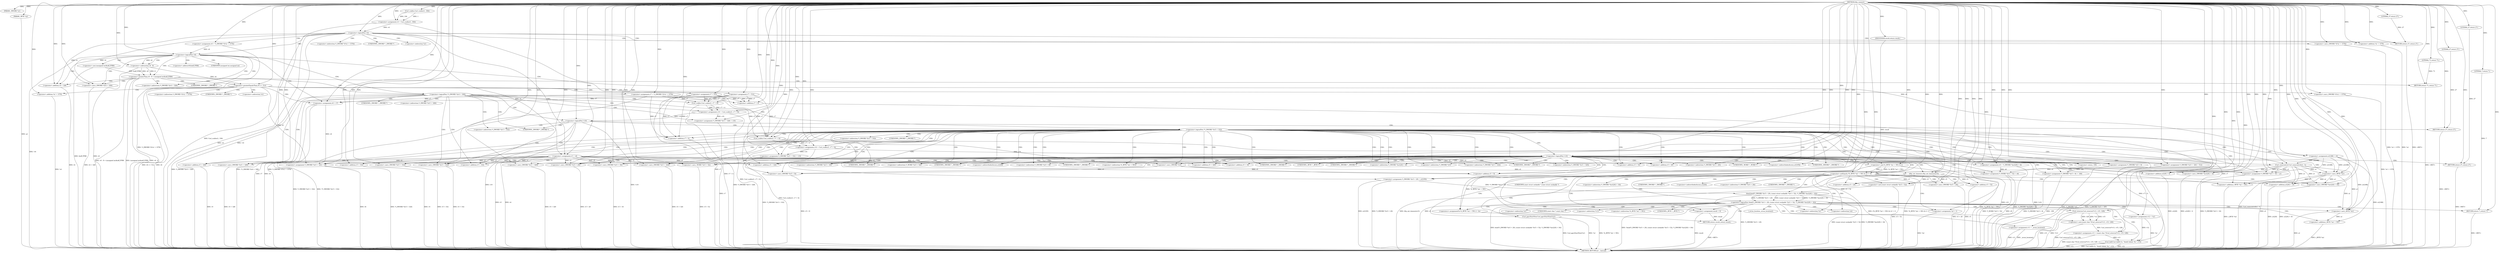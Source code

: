 digraph tftp_connect {  
"1000113" [label = "(METHOD,tftp_connect)" ]
"1000407" [label = "(METHOD_RETURN,int __fastcall)" ]
"1000114" [label = "(PARAM,_DWORD *a1)" ]
"1000115" [label = "(PARAM,_BYTE *a2)" ]
"1000129" [label = "(<operator>.assignment,v4 = Curl_ccalloc(1, 336))" ]
"1000131" [label = "(Curl_ccalloc,Curl_ccalloc(1, 336))" ]
"1000134" [label = "(<operator>.assignment,a1[188] = v4)" ]
"1000140" [label = "(<operator>.logicalNot,!v4)" ]
"1000142" [label = "(RETURN,return 27;,return 27;)" ]
"1000143" [label = "(LITERAL,27,return 27;)" ]
"1000144" [label = "(<operator>.assignment,v5 = v4)" ]
"1000147" [label = "(<operator>.assignment,v6 = *(_DWORD *)(*a1 + 1576))" ]
"1000150" [label = "(<operator>.cast,(_DWORD *)(*a1 + 1576))" ]
"1000152" [label = "(<operator>.addition,*a1 + 1576)" ]
"1000157" [label = "(<operator>.logicalNot,!v6)" ]
"1000160" [label = "(<operator>.assignment,v7 = 512)" ]
"1000164" [label = "(<operator>.assignment,v6 = v7)" ]
"1000169" [label = "(<operator>.greaterThan,v6 - 8 > (unsigned int)&off_FFB0)" ]
"1000170" [label = "(<operator>.subtraction,v6 - 8)" ]
"1000173" [label = "(<operator>.cast,(unsigned int)&off_FFB0)" ]
"1000177" [label = "(RETURN,return 71;,return 71;)" ]
"1000178" [label = "(LITERAL,71,return 71;)" ]
"1000180" [label = "(<operator>.greaterEqualsThan,v6 >= 512)" ]
"1000184" [label = "(<operator>.assignment,v7 = *(_DWORD *)(*a1 + 1576))" ]
"1000187" [label = "(<operator>.cast,(_DWORD *)(*a1 + 1576))" ]
"1000189" [label = "(<operator>.addition,*a1 + 1576)" ]
"1000194" [label = "(<operator>.assignment,v7 = 512)" ]
"1000199" [label = "(<operator>.logicalNot,!*(_DWORD *)(v4 + 328))" ]
"1000201" [label = "(<operator>.cast,(_DWORD *)(v4 + 328))" ]
"1000203" [label = "(<operator>.addition,v4 + 328)" ]
"1000207" [label = "(<operator>.assignment,v10 = Curl_ccalloc(1, v7 + 4))" ]
"1000209" [label = "(Curl_ccalloc,Curl_ccalloc(1, v7 + 4))" ]
"1000211" [label = "(<operator>.addition,v7 + 4)" ]
"1000214" [label = "(<operator>.assignment,*(_DWORD *)(v5 + 328) = v10)" ]
"1000216" [label = "(<operator>.cast,(_DWORD *)(v5 + 328))" ]
"1000218" [label = "(<operator>.addition,v5 + 328)" ]
"1000223" [label = "(<operator>.logicalNot,!v10)" ]
"1000225" [label = "(RETURN,return 27;,return 27;)" ]
"1000226" [label = "(LITERAL,27,return 27;)" ]
"1000228" [label = "(<operator>.logicalNot,!*(_DWORD *)(v5 + 332))" ]
"1000230" [label = "(<operator>.cast,(_DWORD *)(v5 + 332))" ]
"1000232" [label = "(<operator>.addition,v5 + 332)" ]
"1000236" [label = "(<operator>.assignment,v14 = Curl_ccalloc(1, v7 + 4))" ]
"1000238" [label = "(Curl_ccalloc,Curl_ccalloc(1, v7 + 4))" ]
"1000240" [label = "(<operator>.addition,v7 + 4)" ]
"1000243" [label = "(<operator>.assignment,*(_DWORD *)(v5 + 332) = v14)" ]
"1000245" [label = "(<operator>.cast,(_DWORD *)(v5 + 332))" ]
"1000247" [label = "(<operator>.addition,v5 + 332)" ]
"1000252" [label = "(<operator>.logicalNot,!v14)" ]
"1000254" [label = "(RETURN,return 27;,return 27;)" ]
"1000255" [label = "(LITERAL,27,return 27;)" ]
"1000256" [label = "(Curl_conncontrol,Curl_conncontrol(a1, 1))" ]
"1000259" [label = "(<operator>.assignment,v8 = *(_DWORD *)(a1[20] + 4))" ]
"1000262" [label = "(<operator>.cast,(_DWORD *)(a1[20] + 4))" ]
"1000264" [label = "(<operator>.addition,a1[20] + 4)" ]
"1000269" [label = "(<operator>.assignment,*(_DWORD *)(v5 + 20) = a1[105])" ]
"1000271" [label = "(<operator>.cast,(_DWORD *)(v5 + 20))" ]
"1000273" [label = "(<operator>.addition,v5 + 20)" ]
"1000279" [label = "(<operator>.assignment,*(_DWORD *)(v5 + 320) = 512)" ]
"1000281" [label = "(<operator>.cast,(_DWORD *)(v5 + 320))" ]
"1000283" [label = "(<operator>.addition,v5 + 320)" ]
"1000287" [label = "(<operator>.assignment,*(_DWORD *)(v5 + 16) = a1)" ]
"1000289" [label = "(<operator>.cast,(_DWORD *)(v5 + 16))" ]
"1000291" [label = "(<operator>.addition,v5 + 16)" ]
"1000295" [label = "(<operator>.assignment,*(_WORD *)(v5 + 52) = v8)" ]
"1000297" [label = "(<operator>.cast,(_WORD *)(v5 + 52))" ]
"1000299" [label = "(<operator>.addition,v5 + 52)" ]
"1000303" [label = "(<operator>.assignment,*(_DWORD *)(v5 + 324) = v6)" ]
"1000305" [label = "(<operator>.cast,(_DWORD *)(v5 + 324))" ]
"1000307" [label = "(<operator>.addition,v5 + 324)" ]
"1000311" [label = "(<operator>.assignment,*(_DWORD *)v5 = 0)" ]
"1000313" [label = "(<operator>.cast,(_DWORD *)v5)" ]
"1000317" [label = "(<operator>.assignment,*(_DWORD *)(v5 + 8) = -100)" ]
"1000319" [label = "(<operator>.cast,(_DWORD *)(v5 + 8))" ]
"1000321" [label = "(<operator>.addition,v5 + 8)" ]
"1000324" [label = "(<operator>.minus,-100)" ]
"1000326" [label = "(tftp_set_timeouts,tftp_set_timeouts(v5))" ]
"1000329" [label = "(<operator>.notEquals,(*((_BYTE *)a1 + 591) & 2) != 0)" ]
"1000330" [label = "(<operator>.and,*((_BYTE *)a1 + 591) & 2)" ]
"1000332" [label = "(<operator>.addition,(_BYTE *)a1 + 591)" ]
"1000333" [label = "(<operator>.cast,(_BYTE *)a1)" ]
"1000341" [label = "(Curl_pgrsStartNow,Curl_pgrsStartNow(*a1))" ]
"1000344" [label = "(<operator>.assignment,result = 0)" ]
"1000347" [label = "(<operator>.assignment,*a2 = 1)" ]
"1000351" [label = "(RETURN,return result;,return result;)" ]
"1000352" [label = "(IDENTIFIER,result,return result;)" ]
"1000354" [label = "(<operator>.logicalNot,!bind(*(_DWORD *)(v5 + 20), (const struct sockaddr *)(v5 + 52), *(_DWORD *)(a1[20] + 16)))" ]
"1000355" [label = "(bind,bind(*(_DWORD *)(v5 + 20), (const struct sockaddr *)(v5 + 52), *(_DWORD *)(a1[20] + 16)))" ]
"1000357" [label = "(<operator>.cast,(_DWORD *)(v5 + 20))" ]
"1000359" [label = "(<operator>.addition,v5 + 20)" ]
"1000362" [label = "(<operator>.cast,(const struct sockaddr *)(v5 + 52))" ]
"1000364" [label = "(<operator>.addition,v5 + 52)" ]
"1000368" [label = "(<operator>.cast,(_DWORD *)(a1[20] + 16))" ]
"1000370" [label = "(<operator>.addition,a1[20] + 16)" ]
"1000376" [label = "(<operators>.assignmentOr,*((_BYTE *)a1 + 591) |= 2u)" ]
"1000378" [label = "(<operator>.addition,(_BYTE *)a1 + 591)" ]
"1000379" [label = "(<operator>.cast,(_BYTE *)a1)" ]
"1000385" [label = "(<operator>.assignment,v11 = _errno_location())" ]
"1000388" [label = "(<operator>.assignment,v12 = *a1)" ]
"1000392" [label = "(<operator>.assignment,v13 = (const char *)Curl_strerror(*v11, v15, 128))" ]
"1000394" [label = "(<operator>.cast,(const char *)Curl_strerror(*v11, v15, 128))" ]
"1000396" [label = "(Curl_strerror,Curl_strerror(*v11, v15, 128))" ]
"1000401" [label = "(Curl_failf,Curl_failf(v12, \"bind() failed; %s\", v13))" ]
"1000405" [label = "(RETURN,return 7;,return 7;)" ]
"1000406" [label = "(LITERAL,7,return 7;)" ]
"1000149" [label = "(<operator>.indirection,*(_DWORD *)(*a1 + 1576))" ]
"1000151" [label = "(UNKNOWN,_DWORD *,_DWORD *)" ]
"1000153" [label = "(<operator>.indirection,*a1)" ]
"1000174" [label = "(UNKNOWN,unsigned int,unsigned int)" ]
"1000175" [label = "(<operator>.addressOf,&off_FFB0)" ]
"1000186" [label = "(<operator>.indirection,*(_DWORD *)(*a1 + 1576))" ]
"1000188" [label = "(UNKNOWN,_DWORD *,_DWORD *)" ]
"1000190" [label = "(<operator>.indirection,*a1)" ]
"1000200" [label = "(<operator>.indirection,*(_DWORD *)(v4 + 328))" ]
"1000202" [label = "(UNKNOWN,_DWORD *,_DWORD *)" ]
"1000215" [label = "(<operator>.indirection,*(_DWORD *)(v5 + 328))" ]
"1000217" [label = "(UNKNOWN,_DWORD *,_DWORD *)" ]
"1000229" [label = "(<operator>.indirection,*(_DWORD *)(v5 + 332))" ]
"1000231" [label = "(UNKNOWN,_DWORD *,_DWORD *)" ]
"1000244" [label = "(<operator>.indirection,*(_DWORD *)(v5 + 332))" ]
"1000246" [label = "(UNKNOWN,_DWORD *,_DWORD *)" ]
"1000261" [label = "(<operator>.indirection,*(_DWORD *)(a1[20] + 4))" ]
"1000263" [label = "(UNKNOWN,_DWORD *,_DWORD *)" ]
"1000265" [label = "(<operator>.indirectIndexAccess,a1[20])" ]
"1000270" [label = "(<operator>.indirection,*(_DWORD *)(v5 + 20))" ]
"1000272" [label = "(UNKNOWN,_DWORD *,_DWORD *)" ]
"1000276" [label = "(<operator>.indirectIndexAccess,a1[105])" ]
"1000280" [label = "(<operator>.indirection,*(_DWORD *)(v5 + 320))" ]
"1000282" [label = "(UNKNOWN,_DWORD *,_DWORD *)" ]
"1000288" [label = "(<operator>.indirection,*(_DWORD *)(v5 + 16))" ]
"1000290" [label = "(UNKNOWN,_DWORD *,_DWORD *)" ]
"1000296" [label = "(<operator>.indirection,*(_WORD *)(v5 + 52))" ]
"1000298" [label = "(UNKNOWN,_WORD *,_WORD *)" ]
"1000304" [label = "(<operator>.indirection,*(_DWORD *)(v5 + 324))" ]
"1000306" [label = "(UNKNOWN,_DWORD *,_DWORD *)" ]
"1000312" [label = "(<operator>.indirection,*(_DWORD *)v5)" ]
"1000314" [label = "(UNKNOWN,_DWORD *,_DWORD *)" ]
"1000318" [label = "(<operator>.indirection,*(_DWORD *)(v5 + 8))" ]
"1000320" [label = "(UNKNOWN,_DWORD *,_DWORD *)" ]
"1000331" [label = "(<operator>.indirection,*((_BYTE *)a1 + 591))" ]
"1000334" [label = "(UNKNOWN,_BYTE *,_BYTE *)" ]
"1000342" [label = "(<operator>.indirection,*a1)" ]
"1000348" [label = "(<operator>.indirection,*a2)" ]
"1000356" [label = "(<operator>.indirection,*(_DWORD *)(v5 + 20))" ]
"1000358" [label = "(UNKNOWN,_DWORD *,_DWORD *)" ]
"1000363" [label = "(UNKNOWN,const struct sockaddr *,const struct sockaddr *)" ]
"1000367" [label = "(<operator>.indirection,*(_DWORD *)(a1[20] + 16))" ]
"1000369" [label = "(UNKNOWN,_DWORD *,_DWORD *)" ]
"1000371" [label = "(<operator>.indirectIndexAccess,a1[20])" ]
"1000377" [label = "(<operator>.indirection,*((_BYTE *)a1 + 591))" ]
"1000380" [label = "(UNKNOWN,_BYTE *,_BYTE *)" ]
"1000387" [label = "(_errno_location,_errno_location())" ]
"1000390" [label = "(<operator>.indirection,*a1)" ]
"1000395" [label = "(UNKNOWN,const char *,const char *)" ]
"1000397" [label = "(<operator>.indirection,*v11)" ]
  "1000405" -> "1000407"  [ label = "DDG: <RET>"] 
  "1000177" -> "1000407"  [ label = "DDG: <RET>"] 
  "1000142" -> "1000407"  [ label = "DDG: <RET>"] 
  "1000211" -> "1000407"  [ label = "DDG: v7"] 
  "1000326" -> "1000407"  [ label = "DDG: v5"] 
  "1000180" -> "1000407"  [ label = "DDG: v6"] 
  "1000216" -> "1000407"  [ label = "DDG: v5 + 328"] 
  "1000341" -> "1000407"  [ label = "DDG: *a1"] 
  "1000392" -> "1000407"  [ label = "DDG: (const char *)Curl_strerror(*v11, v15, 128)"] 
  "1000199" -> "1000407"  [ label = "DDG: *(_DWORD *)(v4 + 328)"] 
  "1000347" -> "1000407"  [ label = "DDG: *a2"] 
  "1000333" -> "1000407"  [ label = "DDG: a1"] 
  "1000305" -> "1000407"  [ label = "DDG: v5 + 324"] 
  "1000199" -> "1000407"  [ label = "DDG: !*(_DWORD *)(v4 + 328)"] 
  "1000201" -> "1000407"  [ label = "DDG: v4 + 328"] 
  "1000223" -> "1000407"  [ label = "DDG: !v10"] 
  "1000187" -> "1000407"  [ label = "DDG: *a1 + 1576"] 
  "1000164" -> "1000407"  [ label = "DDG: v7"] 
  "1000243" -> "1000407"  [ label = "DDG: *(_DWORD *)(v5 + 332)"] 
  "1000329" -> "1000407"  [ label = "DDG: *((_BYTE *)a1 + 591) & 2"] 
  "1000319" -> "1000407"  [ label = "DDG: v5 + 8"] 
  "1000264" -> "1000407"  [ label = "DDG: a1[20]"] 
  "1000157" -> "1000407"  [ label = "DDG: !v6"] 
  "1000209" -> "1000407"  [ label = "DDG: v7 + 4"] 
  "1000401" -> "1000407"  [ label = "DDG: Curl_failf(v12, \"bind() failed; %s\", v13)"] 
  "1000362" -> "1000407"  [ label = "DDG: v5 + 52"] 
  "1000228" -> "1000407"  [ label = "DDG: *(_DWORD *)(v5 + 332)"] 
  "1000150" -> "1000407"  [ label = "DDG: *a1 + 1576"] 
  "1000256" -> "1000407"  [ label = "DDG: Curl_conncontrol(a1, 1)"] 
  "1000281" -> "1000407"  [ label = "DDG: v5 + 320"] 
  "1000354" -> "1000407"  [ label = "DDG: bind(*(_DWORD *)(v5 + 20), (const struct sockaddr *)(v5 + 52), *(_DWORD *)(a1[20] + 16))"] 
  "1000355" -> "1000407"  [ label = "DDG: *(_DWORD *)(v5 + 20)"] 
  "1000295" -> "1000407"  [ label = "DDG: *(_WORD *)(v5 + 52)"] 
  "1000368" -> "1000407"  [ label = "DDG: a1[20] + 16"] 
  "1000401" -> "1000407"  [ label = "DDG: v12"] 
  "1000269" -> "1000407"  [ label = "DDG: *(_DWORD *)(v5 + 20)"] 
  "1000152" -> "1000407"  [ label = "DDG: *a1"] 
  "1000240" -> "1000407"  [ label = "DDG: v7"] 
  "1000295" -> "1000407"  [ label = "DDG: v8"] 
  "1000385" -> "1000407"  [ label = "DDG: _errno_location()"] 
  "1000341" -> "1000407"  [ label = "DDG: Curl_pgrsStartNow(*a1)"] 
  "1000364" -> "1000407"  [ label = "DDG: v5"] 
  "1000223" -> "1000407"  [ label = "DDG: v10"] 
  "1000147" -> "1000407"  [ label = "DDG: *(_DWORD *)(*a1 + 1576)"] 
  "1000180" -> "1000407"  [ label = "DDG: v6 >= 512"] 
  "1000344" -> "1000407"  [ label = "DDG: result"] 
  "1000203" -> "1000407"  [ label = "DDG: v4"] 
  "1000252" -> "1000407"  [ label = "DDG: v14"] 
  "1000303" -> "1000407"  [ label = "DDG: v6"] 
  "1000245" -> "1000407"  [ label = "DDG: v5 + 332"] 
  "1000189" -> "1000407"  [ label = "DDG: *a1"] 
  "1000214" -> "1000407"  [ label = "DDG: *(_DWORD *)(v5 + 328)"] 
  "1000115" -> "1000407"  [ label = "DDG: a2"] 
  "1000303" -> "1000407"  [ label = "DDG: *(_DWORD *)(v5 + 324)"] 
  "1000355" -> "1000407"  [ label = "DDG: *(_DWORD *)(a1[20] + 16)"] 
  "1000287" -> "1000407"  [ label = "DDG: *(_DWORD *)(v5 + 16)"] 
  "1000230" -> "1000407"  [ label = "DDG: v5 + 332"] 
  "1000357" -> "1000407"  [ label = "DDG: v5 + 20"] 
  "1000129" -> "1000407"  [ label = "DDG: Curl_ccalloc(1, 336)"] 
  "1000259" -> "1000407"  [ label = "DDG: *(_DWORD *)(a1[20] + 4)"] 
  "1000378" -> "1000407"  [ label = "DDG: (_BYTE *)a1"] 
  "1000247" -> "1000407"  [ label = "DDG: v5"] 
  "1000252" -> "1000407"  [ label = "DDG: !v14"] 
  "1000169" -> "1000407"  [ label = "DDG: v6 - 8"] 
  "1000289" -> "1000407"  [ label = "DDG: v5 + 16"] 
  "1000170" -> "1000407"  [ label = "DDG: v6"] 
  "1000207" -> "1000407"  [ label = "DDG: Curl_ccalloc(1, v7 + 4)"] 
  "1000134" -> "1000407"  [ label = "DDG: a1[188]"] 
  "1000140" -> "1000407"  [ label = "DDG: v4"] 
  "1000401" -> "1000407"  [ label = "DDG: v13"] 
  "1000279" -> "1000407"  [ label = "DDG: *(_DWORD *)(v5 + 320)"] 
  "1000228" -> "1000407"  [ label = "DDG: !*(_DWORD *)(v5 + 332)"] 
  "1000329" -> "1000407"  [ label = "DDG: (*((_BYTE *)a1 + 591) & 2) != 0"] 
  "1000271" -> "1000407"  [ label = "DDG: v5 + 20"] 
  "1000376" -> "1000407"  [ label = "DDG: *((_BYTE *)a1 + 591)"] 
  "1000394" -> "1000407"  [ label = "DDG: Curl_strerror(*v11, v15, 128)"] 
  "1000297" -> "1000407"  [ label = "DDG: v5 + 52"] 
  "1000169" -> "1000407"  [ label = "DDG: v6 - 8 > (unsigned int)&off_FFB0"] 
  "1000354" -> "1000407"  [ label = "DDG: !bind(*(_DWORD *)(v5 + 20), (const struct sockaddr *)(v5 + 52), *(_DWORD *)(a1[20] + 16))"] 
  "1000140" -> "1000407"  [ label = "DDG: !v4"] 
  "1000262" -> "1000407"  [ label = "DDG: a1[20] + 4"] 
  "1000144" -> "1000407"  [ label = "DDG: v5"] 
  "1000396" -> "1000407"  [ label = "DDG: *v11"] 
  "1000236" -> "1000407"  [ label = "DDG: Curl_ccalloc(1, v7 + 4)"] 
  "1000169" -> "1000407"  [ label = "DDG: (unsigned int)&off_FFB0"] 
  "1000396" -> "1000407"  [ label = "DDG: v15"] 
  "1000194" -> "1000407"  [ label = "DDG: v7"] 
  "1000317" -> "1000407"  [ label = "DDG: *(_DWORD *)(v5 + 8)"] 
  "1000326" -> "1000407"  [ label = "DDG: tftp_set_timeouts(v5)"] 
  "1000269" -> "1000407"  [ label = "DDG: a1[105]"] 
  "1000173" -> "1000407"  [ label = "DDG: &off_FFB0"] 
  "1000238" -> "1000407"  [ label = "DDG: v7 + 4"] 
  "1000144" -> "1000407"  [ label = "DDG: v4"] 
  "1000379" -> "1000407"  [ label = "DDG: a1"] 
  "1000370" -> "1000407"  [ label = "DDG: a1[20]"] 
  "1000317" -> "1000407"  [ label = "DDG: -100"] 
  "1000311" -> "1000407"  [ label = "DDG: *(_DWORD *)v5"] 
  "1000355" -> "1000407"  [ label = "DDG: (const struct sockaddr *)(v5 + 52)"] 
  "1000385" -> "1000407"  [ label = "DDG: v11"] 
  "1000164" -> "1000407"  [ label = "DDG: v6"] 
  "1000388" -> "1000407"  [ label = "DDG: *a1"] 
  "1000218" -> "1000407"  [ label = "DDG: v5"] 
  "1000184" -> "1000407"  [ label = "DDG: *(_DWORD *)(*a1 + 1576)"] 
  "1000332" -> "1000407"  [ label = "DDG: (_BYTE *)a1"] 
  "1000330" -> "1000407"  [ label = "DDG: *((_BYTE *)a1 + 591)"] 
  "1000351" -> "1000407"  [ label = "DDG: <RET>"] 
  "1000225" -> "1000407"  [ label = "DDG: <RET>"] 
  "1000254" -> "1000407"  [ label = "DDG: <RET>"] 
  "1000113" -> "1000114"  [ label = "DDG: "] 
  "1000113" -> "1000115"  [ label = "DDG: "] 
  "1000131" -> "1000129"  [ label = "DDG: 1"] 
  "1000131" -> "1000129"  [ label = "DDG: 336"] 
  "1000113" -> "1000129"  [ label = "DDG: "] 
  "1000113" -> "1000131"  [ label = "DDG: "] 
  "1000129" -> "1000134"  [ label = "DDG: v4"] 
  "1000113" -> "1000134"  [ label = "DDG: "] 
  "1000113" -> "1000140"  [ label = "DDG: "] 
  "1000129" -> "1000140"  [ label = "DDG: v4"] 
  "1000143" -> "1000142"  [ label = "DDG: 27"] 
  "1000113" -> "1000142"  [ label = "DDG: "] 
  "1000113" -> "1000143"  [ label = "DDG: "] 
  "1000140" -> "1000144"  [ label = "DDG: v4"] 
  "1000113" -> "1000144"  [ label = "DDG: "] 
  "1000113" -> "1000147"  [ label = "DDG: "] 
  "1000113" -> "1000150"  [ label = "DDG: "] 
  "1000113" -> "1000152"  [ label = "DDG: "] 
  "1000147" -> "1000157"  [ label = "DDG: v6"] 
  "1000113" -> "1000157"  [ label = "DDG: "] 
  "1000113" -> "1000160"  [ label = "DDG: "] 
  "1000160" -> "1000164"  [ label = "DDG: v7"] 
  "1000184" -> "1000164"  [ label = "DDG: v7"] 
  "1000113" -> "1000164"  [ label = "DDG: "] 
  "1000170" -> "1000169"  [ label = "DDG: v6"] 
  "1000170" -> "1000169"  [ label = "DDG: 8"] 
  "1000157" -> "1000170"  [ label = "DDG: v6"] 
  "1000113" -> "1000170"  [ label = "DDG: "] 
  "1000173" -> "1000169"  [ label = "DDG: &off_FFB0"] 
  "1000178" -> "1000177"  [ label = "DDG: 71"] 
  "1000113" -> "1000177"  [ label = "DDG: "] 
  "1000113" -> "1000178"  [ label = "DDG: "] 
  "1000170" -> "1000180"  [ label = "DDG: v6"] 
  "1000113" -> "1000180"  [ label = "DDG: "] 
  "1000113" -> "1000184"  [ label = "DDG: "] 
  "1000113" -> "1000187"  [ label = "DDG: "] 
  "1000113" -> "1000189"  [ label = "DDG: "] 
  "1000113" -> "1000194"  [ label = "DDG: "] 
  "1000113" -> "1000201"  [ label = "DDG: "] 
  "1000140" -> "1000201"  [ label = "DDG: v4"] 
  "1000113" -> "1000203"  [ label = "DDG: "] 
  "1000140" -> "1000203"  [ label = "DDG: v4"] 
  "1000209" -> "1000207"  [ label = "DDG: 1"] 
  "1000209" -> "1000207"  [ label = "DDG: v7 + 4"] 
  "1000113" -> "1000207"  [ label = "DDG: "] 
  "1000113" -> "1000209"  [ label = "DDG: "] 
  "1000194" -> "1000209"  [ label = "DDG: v7"] 
  "1000160" -> "1000209"  [ label = "DDG: v7"] 
  "1000184" -> "1000209"  [ label = "DDG: v7"] 
  "1000194" -> "1000211"  [ label = "DDG: v7"] 
  "1000113" -> "1000211"  [ label = "DDG: "] 
  "1000160" -> "1000211"  [ label = "DDG: v7"] 
  "1000184" -> "1000211"  [ label = "DDG: v7"] 
  "1000207" -> "1000214"  [ label = "DDG: v10"] 
  "1000113" -> "1000214"  [ label = "DDG: "] 
  "1000144" -> "1000216"  [ label = "DDG: v5"] 
  "1000113" -> "1000216"  [ label = "DDG: "] 
  "1000144" -> "1000218"  [ label = "DDG: v5"] 
  "1000113" -> "1000218"  [ label = "DDG: "] 
  "1000113" -> "1000223"  [ label = "DDG: "] 
  "1000207" -> "1000223"  [ label = "DDG: v10"] 
  "1000226" -> "1000225"  [ label = "DDG: 27"] 
  "1000113" -> "1000225"  [ label = "DDG: "] 
  "1000113" -> "1000226"  [ label = "DDG: "] 
  "1000144" -> "1000230"  [ label = "DDG: v5"] 
  "1000113" -> "1000230"  [ label = "DDG: "] 
  "1000144" -> "1000232"  [ label = "DDG: v5"] 
  "1000113" -> "1000232"  [ label = "DDG: "] 
  "1000238" -> "1000236"  [ label = "DDG: 1"] 
  "1000238" -> "1000236"  [ label = "DDG: v7 + 4"] 
  "1000113" -> "1000236"  [ label = "DDG: "] 
  "1000113" -> "1000238"  [ label = "DDG: "] 
  "1000194" -> "1000238"  [ label = "DDG: v7"] 
  "1000160" -> "1000238"  [ label = "DDG: v7"] 
  "1000184" -> "1000238"  [ label = "DDG: v7"] 
  "1000194" -> "1000240"  [ label = "DDG: v7"] 
  "1000113" -> "1000240"  [ label = "DDG: "] 
  "1000160" -> "1000240"  [ label = "DDG: v7"] 
  "1000184" -> "1000240"  [ label = "DDG: v7"] 
  "1000236" -> "1000243"  [ label = "DDG: v14"] 
  "1000113" -> "1000243"  [ label = "DDG: "] 
  "1000113" -> "1000245"  [ label = "DDG: "] 
  "1000144" -> "1000245"  [ label = "DDG: v5"] 
  "1000113" -> "1000247"  [ label = "DDG: "] 
  "1000144" -> "1000247"  [ label = "DDG: v5"] 
  "1000113" -> "1000252"  [ label = "DDG: "] 
  "1000236" -> "1000252"  [ label = "DDG: v14"] 
  "1000255" -> "1000254"  [ label = "DDG: 27"] 
  "1000113" -> "1000254"  [ label = "DDG: "] 
  "1000113" -> "1000255"  [ label = "DDG: "] 
  "1000134" -> "1000256"  [ label = "DDG: a1[188]"] 
  "1000113" -> "1000256"  [ label = "DDG: "] 
  "1000113" -> "1000259"  [ label = "DDG: "] 
  "1000256" -> "1000262"  [ label = "DDG: a1"] 
  "1000113" -> "1000262"  [ label = "DDG: "] 
  "1000256" -> "1000264"  [ label = "DDG: a1"] 
  "1000113" -> "1000264"  [ label = "DDG: "] 
  "1000256" -> "1000269"  [ label = "DDG: a1"] 
  "1000113" -> "1000271"  [ label = "DDG: "] 
  "1000144" -> "1000271"  [ label = "DDG: v5"] 
  "1000113" -> "1000273"  [ label = "DDG: "] 
  "1000144" -> "1000273"  [ label = "DDG: v5"] 
  "1000113" -> "1000279"  [ label = "DDG: "] 
  "1000113" -> "1000281"  [ label = "DDG: "] 
  "1000144" -> "1000281"  [ label = "DDG: v5"] 
  "1000113" -> "1000283"  [ label = "DDG: "] 
  "1000144" -> "1000283"  [ label = "DDG: v5"] 
  "1000256" -> "1000287"  [ label = "DDG: a1"] 
  "1000134" -> "1000287"  [ label = "DDG: a1[188]"] 
  "1000113" -> "1000287"  [ label = "DDG: "] 
  "1000113" -> "1000289"  [ label = "DDG: "] 
  "1000144" -> "1000289"  [ label = "DDG: v5"] 
  "1000113" -> "1000291"  [ label = "DDG: "] 
  "1000144" -> "1000291"  [ label = "DDG: v5"] 
  "1000259" -> "1000295"  [ label = "DDG: v8"] 
  "1000113" -> "1000295"  [ label = "DDG: "] 
  "1000113" -> "1000297"  [ label = "DDG: "] 
  "1000144" -> "1000297"  [ label = "DDG: v5"] 
  "1000113" -> "1000299"  [ label = "DDG: "] 
  "1000144" -> "1000299"  [ label = "DDG: v5"] 
  "1000180" -> "1000303"  [ label = "DDG: v6"] 
  "1000164" -> "1000303"  [ label = "DDG: v6"] 
  "1000113" -> "1000303"  [ label = "DDG: "] 
  "1000113" -> "1000305"  [ label = "DDG: "] 
  "1000144" -> "1000305"  [ label = "DDG: v5"] 
  "1000113" -> "1000307"  [ label = "DDG: "] 
  "1000144" -> "1000307"  [ label = "DDG: v5"] 
  "1000113" -> "1000311"  [ label = "DDG: "] 
  "1000113" -> "1000313"  [ label = "DDG: "] 
  "1000144" -> "1000313"  [ label = "DDG: v5"] 
  "1000324" -> "1000317"  [ label = "DDG: 100"] 
  "1000313" -> "1000319"  [ label = "DDG: v5"] 
  "1000113" -> "1000319"  [ label = "DDG: "] 
  "1000313" -> "1000321"  [ label = "DDG: v5"] 
  "1000113" -> "1000321"  [ label = "DDG: "] 
  "1000113" -> "1000324"  [ label = "DDG: "] 
  "1000113" -> "1000326"  [ label = "DDG: "] 
  "1000313" -> "1000326"  [ label = "DDG: v5"] 
  "1000330" -> "1000329"  [ label = "DDG: *((_BYTE *)a1 + 591)"] 
  "1000330" -> "1000329"  [ label = "DDG: 2"] 
  "1000333" -> "1000332"  [ label = "DDG: a1"] 
  "1000134" -> "1000333"  [ label = "DDG: a1[188]"] 
  "1000113" -> "1000333"  [ label = "DDG: "] 
  "1000256" -> "1000333"  [ label = "DDG: a1"] 
  "1000113" -> "1000332"  [ label = "DDG: "] 
  "1000113" -> "1000330"  [ label = "DDG: "] 
  "1000113" -> "1000329"  [ label = "DDG: "] 
  "1000113" -> "1000344"  [ label = "DDG: "] 
  "1000113" -> "1000347"  [ label = "DDG: "] 
  "1000352" -> "1000351"  [ label = "DDG: result"] 
  "1000344" -> "1000351"  [ label = "DDG: result"] 
  "1000113" -> "1000352"  [ label = "DDG: "] 
  "1000355" -> "1000354"  [ label = "DDG: *(_DWORD *)(v5 + 20)"] 
  "1000355" -> "1000354"  [ label = "DDG: (const struct sockaddr *)(v5 + 52)"] 
  "1000355" -> "1000354"  [ label = "DDG: *(_DWORD *)(a1[20] + 16)"] 
  "1000269" -> "1000355"  [ label = "DDG: *(_DWORD *)(v5 + 20)"] 
  "1000326" -> "1000357"  [ label = "DDG: v5"] 
  "1000113" -> "1000357"  [ label = "DDG: "] 
  "1000326" -> "1000359"  [ label = "DDG: v5"] 
  "1000113" -> "1000359"  [ label = "DDG: "] 
  "1000362" -> "1000355"  [ label = "DDG: v5 + 52"] 
  "1000113" -> "1000362"  [ label = "DDG: "] 
  "1000326" -> "1000362"  [ label = "DDG: v5"] 
  "1000113" -> "1000364"  [ label = "DDG: "] 
  "1000326" -> "1000364"  [ label = "DDG: v5"] 
  "1000333" -> "1000368"  [ label = "DDG: a1"] 
  "1000256" -> "1000368"  [ label = "DDG: a1"] 
  "1000113" -> "1000368"  [ label = "DDG: "] 
  "1000333" -> "1000370"  [ label = "DDG: a1"] 
  "1000256" -> "1000370"  [ label = "DDG: a1"] 
  "1000113" -> "1000370"  [ label = "DDG: "] 
  "1000113" -> "1000376"  [ label = "DDG: "] 
  "1000330" -> "1000376"  [ label = "DDG: *((_BYTE *)a1 + 591)"] 
  "1000379" -> "1000378"  [ label = "DDG: a1"] 
  "1000333" -> "1000379"  [ label = "DDG: a1"] 
  "1000134" -> "1000379"  [ label = "DDG: a1[188]"] 
  "1000113" -> "1000379"  [ label = "DDG: "] 
  "1000256" -> "1000379"  [ label = "DDG: a1"] 
  "1000113" -> "1000378"  [ label = "DDG: "] 
  "1000113" -> "1000385"  [ label = "DDG: "] 
  "1000113" -> "1000388"  [ label = "DDG: "] 
  "1000394" -> "1000392"  [ label = "DDG: Curl_strerror(*v11, v15, 128)"] 
  "1000113" -> "1000392"  [ label = "DDG: "] 
  "1000396" -> "1000394"  [ label = "DDG: *v11"] 
  "1000396" -> "1000394"  [ label = "DDG: v15"] 
  "1000396" -> "1000394"  [ label = "DDG: 128"] 
  "1000113" -> "1000396"  [ label = "DDG: "] 
  "1000388" -> "1000401"  [ label = "DDG: v12"] 
  "1000113" -> "1000401"  [ label = "DDG: "] 
  "1000392" -> "1000401"  [ label = "DDG: v13"] 
  "1000406" -> "1000405"  [ label = "DDG: 7"] 
  "1000113" -> "1000405"  [ label = "DDG: "] 
  "1000113" -> "1000406"  [ label = "DDG: "] 
  "1000140" -> "1000144"  [ label = "CDG: "] 
  "1000140" -> "1000142"  [ label = "CDG: "] 
  "1000140" -> "1000157"  [ label = "CDG: "] 
  "1000140" -> "1000153"  [ label = "CDG: "] 
  "1000140" -> "1000152"  [ label = "CDG: "] 
  "1000140" -> "1000151"  [ label = "CDG: "] 
  "1000140" -> "1000150"  [ label = "CDG: "] 
  "1000140" -> "1000149"  [ label = "CDG: "] 
  "1000140" -> "1000147"  [ label = "CDG: "] 
  "1000157" -> "1000160"  [ label = "CDG: "] 
  "1000157" -> "1000175"  [ label = "CDG: "] 
  "1000157" -> "1000174"  [ label = "CDG: "] 
  "1000157" -> "1000173"  [ label = "CDG: "] 
  "1000157" -> "1000170"  [ label = "CDG: "] 
  "1000157" -> "1000169"  [ label = "CDG: "] 
  "1000157" -> "1000164"  [ label = "CDG: "] 
  "1000157" -> "1000203"  [ label = "CDG: "] 
  "1000157" -> "1000202"  [ label = "CDG: "] 
  "1000157" -> "1000201"  [ label = "CDG: "] 
  "1000157" -> "1000200"  [ label = "CDG: "] 
  "1000157" -> "1000199"  [ label = "CDG: "] 
  "1000169" -> "1000180"  [ label = "CDG: "] 
  "1000169" -> "1000177"  [ label = "CDG: "] 
  "1000169" -> "1000203"  [ label = "CDG: "] 
  "1000169" -> "1000202"  [ label = "CDG: "] 
  "1000169" -> "1000201"  [ label = "CDG: "] 
  "1000169" -> "1000200"  [ label = "CDG: "] 
  "1000169" -> "1000199"  [ label = "CDG: "] 
  "1000180" -> "1000164"  [ label = "CDG: "] 
  "1000180" -> "1000190"  [ label = "CDG: "] 
  "1000180" -> "1000189"  [ label = "CDG: "] 
  "1000180" -> "1000188"  [ label = "CDG: "] 
  "1000180" -> "1000187"  [ label = "CDG: "] 
  "1000180" -> "1000186"  [ label = "CDG: "] 
  "1000180" -> "1000184"  [ label = "CDG: "] 
  "1000180" -> "1000194"  [ label = "CDG: "] 
  "1000199" -> "1000207"  [ label = "CDG: "] 
  "1000199" -> "1000223"  [ label = "CDG: "] 
  "1000199" -> "1000218"  [ label = "CDG: "] 
  "1000199" -> "1000217"  [ label = "CDG: "] 
  "1000199" -> "1000216"  [ label = "CDG: "] 
  "1000199" -> "1000215"  [ label = "CDG: "] 
  "1000199" -> "1000214"  [ label = "CDG: "] 
  "1000199" -> "1000211"  [ label = "CDG: "] 
  "1000199" -> "1000209"  [ label = "CDG: "] 
  "1000199" -> "1000232"  [ label = "CDG: "] 
  "1000199" -> "1000231"  [ label = "CDG: "] 
  "1000199" -> "1000230"  [ label = "CDG: "] 
  "1000199" -> "1000229"  [ label = "CDG: "] 
  "1000199" -> "1000228"  [ label = "CDG: "] 
  "1000223" -> "1000232"  [ label = "CDG: "] 
  "1000223" -> "1000231"  [ label = "CDG: "] 
  "1000223" -> "1000230"  [ label = "CDG: "] 
  "1000223" -> "1000229"  [ label = "CDG: "] 
  "1000223" -> "1000228"  [ label = "CDG: "] 
  "1000223" -> "1000225"  [ label = "CDG: "] 
  "1000228" -> "1000240"  [ label = "CDG: "] 
  "1000228" -> "1000238"  [ label = "CDG: "] 
  "1000228" -> "1000236"  [ label = "CDG: "] 
  "1000228" -> "1000256"  [ label = "CDG: "] 
  "1000228" -> "1000252"  [ label = "CDG: "] 
  "1000228" -> "1000247"  [ label = "CDG: "] 
  "1000228" -> "1000246"  [ label = "CDG: "] 
  "1000228" -> "1000245"  [ label = "CDG: "] 
  "1000228" -> "1000244"  [ label = "CDG: "] 
  "1000228" -> "1000243"  [ label = "CDG: "] 
  "1000228" -> "1000272"  [ label = "CDG: "] 
  "1000228" -> "1000271"  [ label = "CDG: "] 
  "1000228" -> "1000270"  [ label = "CDG: "] 
  "1000228" -> "1000269"  [ label = "CDG: "] 
  "1000228" -> "1000265"  [ label = "CDG: "] 
  "1000228" -> "1000264"  [ label = "CDG: "] 
  "1000228" -> "1000263"  [ label = "CDG: "] 
  "1000228" -> "1000262"  [ label = "CDG: "] 
  "1000228" -> "1000261"  [ label = "CDG: "] 
  "1000228" -> "1000259"  [ label = "CDG: "] 
  "1000228" -> "1000288"  [ label = "CDG: "] 
  "1000228" -> "1000287"  [ label = "CDG: "] 
  "1000228" -> "1000283"  [ label = "CDG: "] 
  "1000228" -> "1000282"  [ label = "CDG: "] 
  "1000228" -> "1000281"  [ label = "CDG: "] 
  "1000228" -> "1000280"  [ label = "CDG: "] 
  "1000228" -> "1000279"  [ label = "CDG: "] 
  "1000228" -> "1000276"  [ label = "CDG: "] 
  "1000228" -> "1000273"  [ label = "CDG: "] 
  "1000228" -> "1000304"  [ label = "CDG: "] 
  "1000228" -> "1000303"  [ label = "CDG: "] 
  "1000228" -> "1000299"  [ label = "CDG: "] 
  "1000228" -> "1000298"  [ label = "CDG: "] 
  "1000228" -> "1000297"  [ label = "CDG: "] 
  "1000228" -> "1000296"  [ label = "CDG: "] 
  "1000228" -> "1000295"  [ label = "CDG: "] 
  "1000228" -> "1000291"  [ label = "CDG: "] 
  "1000228" -> "1000290"  [ label = "CDG: "] 
  "1000228" -> "1000289"  [ label = "CDG: "] 
  "1000228" -> "1000320"  [ label = "CDG: "] 
  "1000228" -> "1000319"  [ label = "CDG: "] 
  "1000228" -> "1000318"  [ label = "CDG: "] 
  "1000228" -> "1000317"  [ label = "CDG: "] 
  "1000228" -> "1000314"  [ label = "CDG: "] 
  "1000228" -> "1000313"  [ label = "CDG: "] 
  "1000228" -> "1000312"  [ label = "CDG: "] 
  "1000228" -> "1000311"  [ label = "CDG: "] 
  "1000228" -> "1000307"  [ label = "CDG: "] 
  "1000228" -> "1000306"  [ label = "CDG: "] 
  "1000228" -> "1000305"  [ label = "CDG: "] 
  "1000228" -> "1000334"  [ label = "CDG: "] 
  "1000228" -> "1000333"  [ label = "CDG: "] 
  "1000228" -> "1000332"  [ label = "CDG: "] 
  "1000228" -> "1000331"  [ label = "CDG: "] 
  "1000228" -> "1000330"  [ label = "CDG: "] 
  "1000228" -> "1000329"  [ label = "CDG: "] 
  "1000228" -> "1000326"  [ label = "CDG: "] 
  "1000228" -> "1000324"  [ label = "CDG: "] 
  "1000228" -> "1000321"  [ label = "CDG: "] 
  "1000252" -> "1000256"  [ label = "CDG: "] 
  "1000252" -> "1000254"  [ label = "CDG: "] 
  "1000252" -> "1000272"  [ label = "CDG: "] 
  "1000252" -> "1000271"  [ label = "CDG: "] 
  "1000252" -> "1000270"  [ label = "CDG: "] 
  "1000252" -> "1000269"  [ label = "CDG: "] 
  "1000252" -> "1000265"  [ label = "CDG: "] 
  "1000252" -> "1000264"  [ label = "CDG: "] 
  "1000252" -> "1000263"  [ label = "CDG: "] 
  "1000252" -> "1000262"  [ label = "CDG: "] 
  "1000252" -> "1000261"  [ label = "CDG: "] 
  "1000252" -> "1000259"  [ label = "CDG: "] 
  "1000252" -> "1000288"  [ label = "CDG: "] 
  "1000252" -> "1000287"  [ label = "CDG: "] 
  "1000252" -> "1000283"  [ label = "CDG: "] 
  "1000252" -> "1000282"  [ label = "CDG: "] 
  "1000252" -> "1000281"  [ label = "CDG: "] 
  "1000252" -> "1000280"  [ label = "CDG: "] 
  "1000252" -> "1000279"  [ label = "CDG: "] 
  "1000252" -> "1000276"  [ label = "CDG: "] 
  "1000252" -> "1000273"  [ label = "CDG: "] 
  "1000252" -> "1000304"  [ label = "CDG: "] 
  "1000252" -> "1000303"  [ label = "CDG: "] 
  "1000252" -> "1000299"  [ label = "CDG: "] 
  "1000252" -> "1000298"  [ label = "CDG: "] 
  "1000252" -> "1000297"  [ label = "CDG: "] 
  "1000252" -> "1000296"  [ label = "CDG: "] 
  "1000252" -> "1000295"  [ label = "CDG: "] 
  "1000252" -> "1000291"  [ label = "CDG: "] 
  "1000252" -> "1000290"  [ label = "CDG: "] 
  "1000252" -> "1000289"  [ label = "CDG: "] 
  "1000252" -> "1000320"  [ label = "CDG: "] 
  "1000252" -> "1000319"  [ label = "CDG: "] 
  "1000252" -> "1000318"  [ label = "CDG: "] 
  "1000252" -> "1000317"  [ label = "CDG: "] 
  "1000252" -> "1000314"  [ label = "CDG: "] 
  "1000252" -> "1000313"  [ label = "CDG: "] 
  "1000252" -> "1000312"  [ label = "CDG: "] 
  "1000252" -> "1000311"  [ label = "CDG: "] 
  "1000252" -> "1000307"  [ label = "CDG: "] 
  "1000252" -> "1000306"  [ label = "CDG: "] 
  "1000252" -> "1000305"  [ label = "CDG: "] 
  "1000252" -> "1000334"  [ label = "CDG: "] 
  "1000252" -> "1000333"  [ label = "CDG: "] 
  "1000252" -> "1000332"  [ label = "CDG: "] 
  "1000252" -> "1000331"  [ label = "CDG: "] 
  "1000252" -> "1000330"  [ label = "CDG: "] 
  "1000252" -> "1000329"  [ label = "CDG: "] 
  "1000252" -> "1000326"  [ label = "CDG: "] 
  "1000252" -> "1000324"  [ label = "CDG: "] 
  "1000252" -> "1000321"  [ label = "CDG: "] 
  "1000329" -> "1000351"  [ label = "CDG: "] 
  "1000329" -> "1000348"  [ label = "CDG: "] 
  "1000329" -> "1000347"  [ label = "CDG: "] 
  "1000329" -> "1000344"  [ label = "CDG: "] 
  "1000329" -> "1000342"  [ label = "CDG: "] 
  "1000329" -> "1000341"  [ label = "CDG: "] 
  "1000329" -> "1000368"  [ label = "CDG: "] 
  "1000329" -> "1000367"  [ label = "CDG: "] 
  "1000329" -> "1000364"  [ label = "CDG: "] 
  "1000329" -> "1000363"  [ label = "CDG: "] 
  "1000329" -> "1000362"  [ label = "CDG: "] 
  "1000329" -> "1000359"  [ label = "CDG: "] 
  "1000329" -> "1000358"  [ label = "CDG: "] 
  "1000329" -> "1000357"  [ label = "CDG: "] 
  "1000329" -> "1000356"  [ label = "CDG: "] 
  "1000329" -> "1000355"  [ label = "CDG: "] 
  "1000329" -> "1000354"  [ label = "CDG: "] 
  "1000329" -> "1000371"  [ label = "CDG: "] 
  "1000329" -> "1000370"  [ label = "CDG: "] 
  "1000329" -> "1000369"  [ label = "CDG: "] 
  "1000354" -> "1000351"  [ label = "CDG: "] 
  "1000354" -> "1000348"  [ label = "CDG: "] 
  "1000354" -> "1000347"  [ label = "CDG: "] 
  "1000354" -> "1000344"  [ label = "CDG: "] 
  "1000354" -> "1000342"  [ label = "CDG: "] 
  "1000354" -> "1000341"  [ label = "CDG: "] 
  "1000354" -> "1000380"  [ label = "CDG: "] 
  "1000354" -> "1000379"  [ label = "CDG: "] 
  "1000354" -> "1000378"  [ label = "CDG: "] 
  "1000354" -> "1000377"  [ label = "CDG: "] 
  "1000354" -> "1000376"  [ label = "CDG: "] 
  "1000354" -> "1000397"  [ label = "CDG: "] 
  "1000354" -> "1000396"  [ label = "CDG: "] 
  "1000354" -> "1000395"  [ label = "CDG: "] 
  "1000354" -> "1000394"  [ label = "CDG: "] 
  "1000354" -> "1000392"  [ label = "CDG: "] 
  "1000354" -> "1000390"  [ label = "CDG: "] 
  "1000354" -> "1000388"  [ label = "CDG: "] 
  "1000354" -> "1000387"  [ label = "CDG: "] 
  "1000354" -> "1000385"  [ label = "CDG: "] 
  "1000354" -> "1000405"  [ label = "CDG: "] 
  "1000354" -> "1000401"  [ label = "CDG: "] 
}

